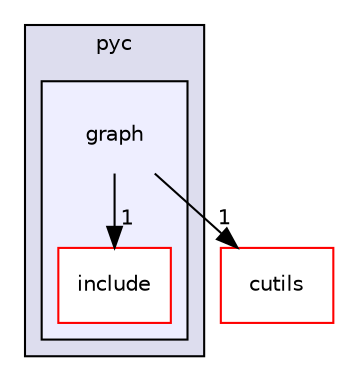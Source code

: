 digraph "graph" {
  compound=true
  node [ fontsize="10", fontname="Helvetica"];
  edge [ labelfontsize="10", labelfontname="Helvetica"];
  subgraph clusterdir_ec4844e93998863f4e611fcf0d12b86b {
    graph [ bgcolor="#ddddee", pencolor="black", label="pyc" fontname="Helvetica", fontsize="10", URL="dir_ec4844e93998863f4e611fcf0d12b86b.html"]
  subgraph clusterdir_2a8b26e8f46d1e604aecb27cb02bf6a9 {
    graph [ bgcolor="#eeeeff", pencolor="black", label="" URL="dir_2a8b26e8f46d1e604aecb27cb02bf6a9.html"];
    dir_2a8b26e8f46d1e604aecb27cb02bf6a9 [shape=plaintext label="graph"];
    dir_fe7b58496b946b35c3a4e4105dfd11f2 [shape=box label="include" color="red" fillcolor="white" style="filled" URL="dir_fe7b58496b946b35c3a4e4105dfd11f2.html"];
  }
  }
  dir_7d596e10f659c7c79419b1771c79b610 [shape=box label="cutils" fillcolor="white" style="filled" color="red" URL="dir_7d596e10f659c7c79419b1771c79b610.html"];
  dir_2a8b26e8f46d1e604aecb27cb02bf6a9->dir_7d596e10f659c7c79419b1771c79b610 [headlabel="1", labeldistance=1.5 headhref="dir_000126_000216.html"];
  dir_2a8b26e8f46d1e604aecb27cb02bf6a9->dir_fe7b58496b946b35c3a4e4105dfd11f2 [headlabel="1", labeldistance=1.5 headhref="dir_000126_000128.html"];
}
